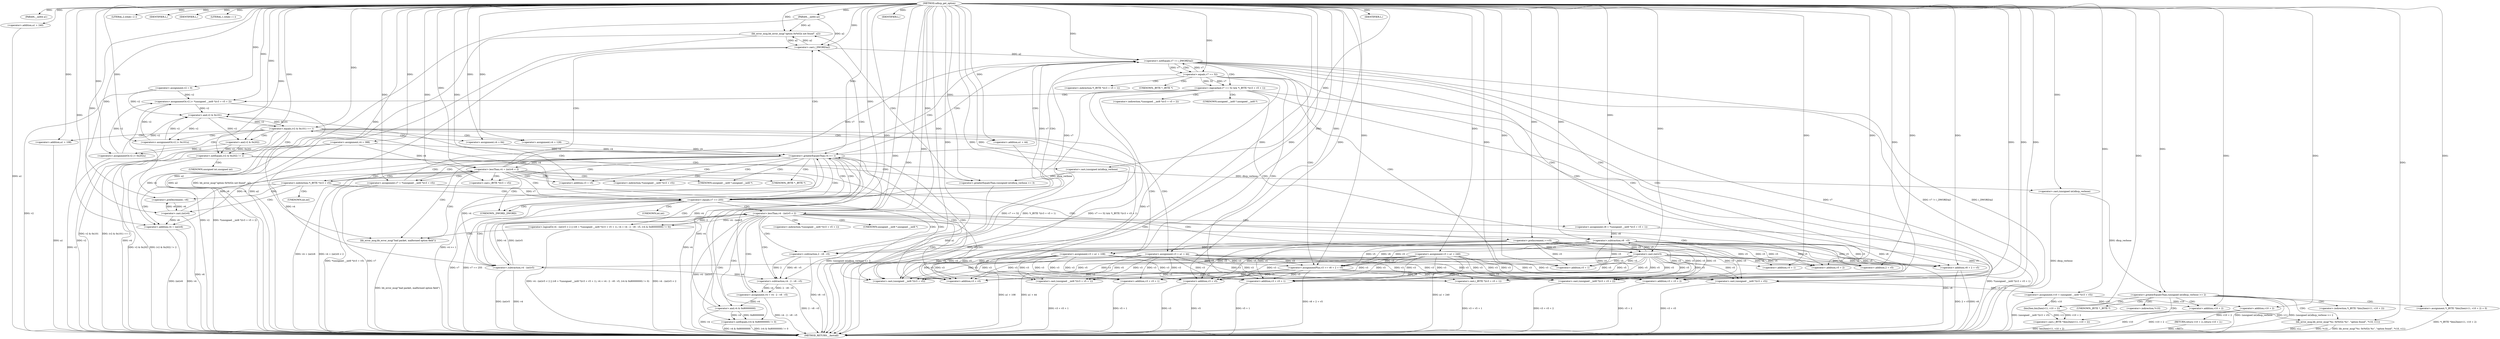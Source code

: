 digraph udhcp_get_option {  
"1000110" [label = "(METHOD,udhcp_get_option)" ]
"1000344" [label = "(METHOD_RETURN,__fastcall)" ]
"1000111" [label = "(PARAM,__int64 a1)" ]
"1000112" [label = "(PARAM,__int64 a2)" ]
"1000123" [label = "(<operator>.assignment,v2 = 0)" ]
"1000126" [label = "(<operator>.assignment,v3 = a1 + 240)" ]
"1000128" [label = "(<operator>.addition,a1 + 240)" ]
"1000131" [label = "(<operator>.assignment,v4 = 388)" ]
"1000135" [label = "(LITERAL,2,while ( 2 ))" ]
"1000137" [label = "(IDENTIFIER,L,)" ]
"1000138" [label = "(IDENTIFIER,L,)" ]
"1000140" [label = "(LITERAL,1,while ( 1 ))" ]
"1000142" [label = "(<operator>.assignment,v7 = *(unsigned __int8 *)(v3 + v5))" ]
"1000145" [label = "(<operator>.cast,(unsigned __int8 *)(v3 + v5))" ]
"1000147" [label = "(<operator>.addition,v3 + v5)" ]
"1000152" [label = "(<operator>.cast,(_BYTE *)(v3 + v5))" ]
"1000154" [label = "(<operator>.addition,v3 + v5)" ]
"1000158" [label = "(<operator>.preDecrement,--v6)" ]
"1000160" [label = "(<operator>.preIncrement,++v5)" ]
"1000163" [label = "(<operator>.lessThan,v4 + (int)v6 < 2)" ]
"1000164" [label = "(<operator>.addition,v4 + (int)v6)" ]
"1000166" [label = "(<operator>.cast,(int)v6)" ]
"1000172" [label = "(<operator>.equals,v7 == 255)" ]
"1000177" [label = "(<operator>.equals,(v2 & 0x101) == 1)" ]
"1000178" [label = "(<operator>.and,v2 & 0x101)" ]
"1000183" [label = "(<operators>.assignmentOr,v2 |= 0x101u)" ]
"1000186" [label = "(<operator>.assignment,v4 = 128)" ]
"1000189" [label = "(<operator>.assignment,v3 = a1 + 108)" ]
"1000191" [label = "(<operator>.addition,a1 + 108)" ]
"1000197" [label = "(<operator>.notEquals,(v2 & 0x202) != 2)" ]
"1000198" [label = "(<operator>.and,v2 & 0x202)" ]
"1000204" [label = "(<operator>.greaterEqualsThan,(unsigned int)dhcp_verbose >= 3)" ]
"1000205" [label = "(<operator>.cast,(unsigned int)dhcp_verbose)" ]
"1000209" [label = "(bb_error_msg,bb_error_msg(\"option 0x%02x not found\", a2))" ]
"1000212" [label = "(IDENTIFIER,L,)" ]
"1000213" [label = "(<operators>.assignmentOr,v2 |= 0x202u)" ]
"1000216" [label = "(<operator>.assignment,v4 = 64)" ]
"1000219" [label = "(<operator>.assignment,v3 = a1 + 44)" ]
"1000221" [label = "(<operator>.addition,a1 + 44)" ]
"1000226" [label = "(<operator>.logicalOr,v4 - (int)v5 < 2 || (v8 = *(unsigned __int8 *)(v3 + v5 + 1), v4 = v4 - 2 - v8 - v5, (v4 & 0x80000000) != 0))" ]
"1000227" [label = "(<operator>.lessThan,v4 - (int)v5 < 2)" ]
"1000228" [label = "(<operator>.subtraction,v4 - (int)v5)" ]
"1000230" [label = "(<operator>.cast,(int)v5)" ]
"1000235" [label = "(<operator>.assignment,v8 = *(unsigned __int8 *)(v3 + v5 + 1))" ]
"1000238" [label = "(<operator>.cast,(unsigned __int8 *)(v3 + v5 + 1))" ]
"1000240" [label = "(<operator>.addition,v3 + v5 + 1)" ]
"1000242" [label = "(<operator>.addition,v5 + 1)" ]
"1000246" [label = "(<operator>.assignment,v4 = v4 - 2 - v8 - v5)" ]
"1000248" [label = "(<operator>.subtraction,v4 - 2 - v8 - v5)" ]
"1000250" [label = "(<operator>.subtraction,2 - v8 - v5)" ]
"1000252" [label = "(<operator>.subtraction,v8 - v5)" ]
"1000255" [label = "(<operator>.notEquals,(v4 & 0x80000000) != 0)" ]
"1000256" [label = "(<operator>.and,v4 & 0x80000000)" ]
"1000262" [label = "(bb_error_msg,bb_error_msg(\"bad packet, malformed option field\"))" ]
"1000264" [label = "(IDENTIFIER,L,)" ]
"1000266" [label = "(<operator>.notEquals,v7 != (_DWORD)a2)" ]
"1000268" [label = "(<operator>.cast,(_DWORD)a2)" ]
"1000273" [label = "(<operator>.logicalAnd,v7 == 52 && *(_BYTE *)(v3 + v5 + 1))" ]
"1000274" [label = "(<operator>.equals,v7 == 52)" ]
"1000278" [label = "(<operator>.cast,(_BYTE *)(v3 + v5 + 1))" ]
"1000280" [label = "(<operator>.addition,v3 + v5 + 1)" ]
"1000282" [label = "(<operator>.addition,v5 + 1)" ]
"1000285" [label = "(<operators>.assignmentOr,v2 |= *(unsigned __int8 *)(v3 + v5 + 2))" ]
"1000288" [label = "(<operator>.cast,(unsigned __int8 *)(v3 + v5 + 2))" ]
"1000290" [label = "(<operator>.addition,v3 + v5 + 2)" ]
"1000292" [label = "(<operator>.addition,v5 + 2)" ]
"1000295" [label = "(<operator>.assignmentPlus,v3 += v8 + 2 + v5)" ]
"1000297" [label = "(<operator>.addition,v8 + 2 + v5)" ]
"1000299" [label = "(<operator>.addition,2 + v5)" ]
"1000304" [label = "(<operator>.greaterEqualsThan,v4 >= 1)" ]
"1000310" [label = "(<operator>.assignment,v10 = (unsigned __int8 *)(v3 + v5))" ]
"1000312" [label = "(<operator>.cast,(unsigned __int8 *)(v3 + v5))" ]
"1000314" [label = "(<operator>.addition,v3 + v5)" ]
"1000318" [label = "(<operator>.greaterEqualsThan,(unsigned int)dhcp_verbose >= 2)" ]
"1000319" [label = "(<operator>.cast,(unsigned int)dhcp_verbose)" ]
"1000324" [label = "(<operator>.assignment,*(_BYTE *)bin2hex(v11, v10 + 2) = 0)" ]
"1000326" [label = "(<operator>.cast,(_BYTE *)bin2hex(v11, v10 + 2))" ]
"1000328" [label = "(bin2hex,bin2hex(v11, v10 + 2))" ]
"1000330" [label = "(<operator>.addition,v10 + 2)" ]
"1000334" [label = "(bb_error_msg,bb_error_msg(\"%s: 0x%02x %s\", \"option found\", *v10, v11))" ]
"1000340" [label = "(RETURN,return v10 + 2;,return v10 + 2;)" ]
"1000341" [label = "(<operator>.addition,v10 + 2)" ]
"1000144" [label = "(<operator>.indirection,*(unsigned __int8 *)(v3 + v5))" ]
"1000146" [label = "(UNKNOWN,unsigned __int8 *,unsigned __int8 *)" ]
"1000151" [label = "(<operator>.indirection,*(_BYTE *)(v3 + v5))" ]
"1000153" [label = "(UNKNOWN,_BYTE *,_BYTE *)" ]
"1000167" [label = "(UNKNOWN,int,int)" ]
"1000206" [label = "(UNKNOWN,unsigned int,unsigned int)" ]
"1000231" [label = "(UNKNOWN,int,int)" ]
"1000237" [label = "(<operator>.indirection,*(unsigned __int8 *)(v3 + v5 + 1))" ]
"1000239" [label = "(UNKNOWN,unsigned __int8 *,unsigned __int8 *)" ]
"1000269" [label = "(UNKNOWN,_DWORD,_DWORD)" ]
"1000277" [label = "(<operator>.indirection,*(_BYTE *)(v3 + v5 + 1))" ]
"1000279" [label = "(UNKNOWN,_BYTE *,_BYTE *)" ]
"1000287" [label = "(<operator>.indirection,*(unsigned __int8 *)(v3 + v5 + 2))" ]
"1000289" [label = "(UNKNOWN,unsigned __int8 *,unsigned __int8 *)" ]
"1000325" [label = "(<operator>.indirection,*(_BYTE *)bin2hex(v11, v10 + 2))" ]
"1000327" [label = "(UNKNOWN,_BYTE *,_BYTE *)" ]
"1000337" [label = "(<operator>.indirection,*v10)" ]
  "1000340" -> "1000344"  [ label = "DDG: <RET>"] 
  "1000163" -> "1000344"  [ label = "DDG: v4 + (int)v6"] 
  "1000163" -> "1000344"  [ label = "DDG: v4 + (int)v6 < 2"] 
  "1000213" -> "1000344"  [ label = "DDG: v2"] 
  "1000290" -> "1000344"  [ label = "DDG: v5 + 2"] 
  "1000304" -> "1000344"  [ label = "DDG: v4 >= 1"] 
  "1000142" -> "1000344"  [ label = "DDG: *(unsigned __int8 *)(v3 + v5)"] 
  "1000266" -> "1000344"  [ label = "DDG: v7"] 
  "1000142" -> "1000344"  [ label = "DDG: v7"] 
  "1000341" -> "1000344"  [ label = "DDG: v10"] 
  "1000314" -> "1000344"  [ label = "DDG: v5"] 
  "1000126" -> "1000344"  [ label = "DDG: a1 + 240"] 
  "1000189" -> "1000344"  [ label = "DDG: a1 + 108"] 
  "1000324" -> "1000344"  [ label = "DDG: *(_BYTE *)bin2hex(v11, v10 + 2)"] 
  "1000164" -> "1000344"  [ label = "DDG: (int)v6"] 
  "1000318" -> "1000344"  [ label = "DDG: (unsigned int)dhcp_verbose"] 
  "1000319" -> "1000344"  [ label = "DDG: dhcp_verbose"] 
  "1000123" -> "1000344"  [ label = "DDG: v2"] 
  "1000334" -> "1000344"  [ label = "DDG: *v10"] 
  "1000183" -> "1000344"  [ label = "DDG: v2"] 
  "1000177" -> "1000344"  [ label = "DDG: v2 & 0x101"] 
  "1000334" -> "1000344"  [ label = "DDG: bb_error_msg(\"%s: 0x%02x %s\", \"option found\", *v10, v11)"] 
  "1000228" -> "1000344"  [ label = "DDG: (int)v5"] 
  "1000209" -> "1000344"  [ label = "DDG: a2"] 
  "1000228" -> "1000344"  [ label = "DDG: v4"] 
  "1000288" -> "1000344"  [ label = "DDG: v3 + v5 + 2"] 
  "1000219" -> "1000344"  [ label = "DDG: a1 + 44"] 
  "1000255" -> "1000344"  [ label = "DDG: v4 & 0x80000000"] 
  "1000273" -> "1000344"  [ label = "DDG: v7 == 52"] 
  "1000297" -> "1000344"  [ label = "DDG: v8"] 
  "1000268" -> "1000344"  [ label = "DDG: a2"] 
  "1000266" -> "1000344"  [ label = "DDG: v7 != (_DWORD)a2"] 
  "1000226" -> "1000344"  [ label = "DDG: v4 - (int)v5 < 2"] 
  "1000226" -> "1000344"  [ label = "DDG: v4 - (int)v5 < 2 || (v8 = *(unsigned __int8 *)(v3 + v5 + 1), v4 = v4 - 2 - v8 - v5, (v4 & 0x80000000) != 0)"] 
  "1000341" -> "1000344"  [ label = "DDG: v10 + 2"] 
  "1000248" -> "1000344"  [ label = "DDG: 2 - v8 - v5"] 
  "1000266" -> "1000344"  [ label = "DDG: (_DWORD)a2"] 
  "1000204" -> "1000344"  [ label = "DDG: (unsigned int)dhcp_verbose >= 3"] 
  "1000252" -> "1000344"  [ label = "DDG: v8"] 
  "1000280" -> "1000344"  [ label = "DDG: v5 + 1"] 
  "1000235" -> "1000344"  [ label = "DDG: *(unsigned __int8 *)(v3 + v5 + 1)"] 
  "1000273" -> "1000344"  [ label = "DDG: *(_BYTE *)(v3 + v5 + 1)"] 
  "1000255" -> "1000344"  [ label = "DDG: (v4 & 0x80000000) != 0"] 
  "1000221" -> "1000344"  [ label = "DDG: a1"] 
  "1000312" -> "1000344"  [ label = "DDG: v3 + v5"] 
  "1000274" -> "1000344"  [ label = "DDG: v7"] 
  "1000246" -> "1000344"  [ label = "DDG: v4 - 2 - v8 - v5"] 
  "1000250" -> "1000344"  [ label = "DDG: v8 - v5"] 
  "1000285" -> "1000344"  [ label = "DDG: v2"] 
  "1000285" -> "1000344"  [ label = "DDG: *(unsigned __int8 *)(v3 + v5 + 2)"] 
  "1000197" -> "1000344"  [ label = "DDG: v2 & 0x202"] 
  "1000256" -> "1000344"  [ label = "DDG: v4"] 
  "1000209" -> "1000344"  [ label = "DDG: bb_error_msg(\"option 0x%02x not found\", a2)"] 
  "1000314" -> "1000344"  [ label = "DDG: v3"] 
  "1000191" -> "1000344"  [ label = "DDG: a1"] 
  "1000278" -> "1000344"  [ label = "DDG: v3 + v5 + 1"] 
  "1000326" -> "1000344"  [ label = "DDG: bin2hex(v11, v10 + 2)"] 
  "1000227" -> "1000344"  [ label = "DDG: v4 - (int)v5"] 
  "1000273" -> "1000344"  [ label = "DDG: v7 == 52 && *(_BYTE *)(v3 + v5 + 1)"] 
  "1000177" -> "1000344"  [ label = "DDG: (v2 & 0x101) == 1"] 
  "1000240" -> "1000344"  [ label = "DDG: v5 + 1"] 
  "1000297" -> "1000344"  [ label = "DDG: 2 + v5"] 
  "1000334" -> "1000344"  [ label = "DDG: v11"] 
  "1000128" -> "1000344"  [ label = "DDG: a1"] 
  "1000112" -> "1000344"  [ label = "DDG: a2"] 
  "1000304" -> "1000344"  [ label = "DDG: v4"] 
  "1000172" -> "1000344"  [ label = "DDG: v7"] 
  "1000318" -> "1000344"  [ label = "DDG: (unsigned int)dhcp_verbose >= 2"] 
  "1000262" -> "1000344"  [ label = "DDG: bb_error_msg(\"bad packet, malformed option field\")"] 
  "1000172" -> "1000344"  [ label = "DDG: v7 == 255"] 
  "1000197" -> "1000344"  [ label = "DDG: (v2 & 0x202) != 2"] 
  "1000295" -> "1000344"  [ label = "DDG: v8 + 2 + v5"] 
  "1000238" -> "1000344"  [ label = "DDG: v3 + v5 + 1"] 
  "1000310" -> "1000344"  [ label = "DDG: (unsigned __int8 *)(v3 + v5)"] 
  "1000166" -> "1000344"  [ label = "DDG: v6"] 
  "1000164" -> "1000344"  [ label = "DDG: v4"] 
  "1000131" -> "1000344"  [ label = "DDG: v4"] 
  "1000110" -> "1000111"  [ label = "DDG: "] 
  "1000110" -> "1000112"  [ label = "DDG: "] 
  "1000110" -> "1000123"  [ label = "DDG: "] 
  "1000110" -> "1000126"  [ label = "DDG: "] 
  "1000110" -> "1000128"  [ label = "DDG: "] 
  "1000110" -> "1000131"  [ label = "DDG: "] 
  "1000110" -> "1000135"  [ label = "DDG: "] 
  "1000110" -> "1000137"  [ label = "DDG: "] 
  "1000110" -> "1000138"  [ label = "DDG: "] 
  "1000110" -> "1000140"  [ label = "DDG: "] 
  "1000110" -> "1000142"  [ label = "DDG: "] 
  "1000126" -> "1000145"  [ label = "DDG: v3"] 
  "1000189" -> "1000145"  [ label = "DDG: v3"] 
  "1000219" -> "1000145"  [ label = "DDG: v3"] 
  "1000295" -> "1000145"  [ label = "DDG: v3"] 
  "1000110" -> "1000145"  [ label = "DDG: "] 
  "1000160" -> "1000145"  [ label = "DDG: v5"] 
  "1000230" -> "1000145"  [ label = "DDG: v5"] 
  "1000252" -> "1000145"  [ label = "DDG: v5"] 
  "1000126" -> "1000147"  [ label = "DDG: v3"] 
  "1000189" -> "1000147"  [ label = "DDG: v3"] 
  "1000219" -> "1000147"  [ label = "DDG: v3"] 
  "1000295" -> "1000147"  [ label = "DDG: v3"] 
  "1000110" -> "1000147"  [ label = "DDG: "] 
  "1000160" -> "1000147"  [ label = "DDG: v5"] 
  "1000230" -> "1000147"  [ label = "DDG: v5"] 
  "1000252" -> "1000147"  [ label = "DDG: v5"] 
  "1000110" -> "1000152"  [ label = "DDG: "] 
  "1000110" -> "1000154"  [ label = "DDG: "] 
  "1000166" -> "1000158"  [ label = "DDG: v6"] 
  "1000110" -> "1000158"  [ label = "DDG: "] 
  "1000110" -> "1000160"  [ label = "DDG: "] 
  "1000304" -> "1000163"  [ label = "DDG: v4"] 
  "1000131" -> "1000163"  [ label = "DDG: v4"] 
  "1000110" -> "1000163"  [ label = "DDG: "] 
  "1000166" -> "1000163"  [ label = "DDG: v6"] 
  "1000304" -> "1000164"  [ label = "DDG: v4"] 
  "1000131" -> "1000164"  [ label = "DDG: v4"] 
  "1000110" -> "1000164"  [ label = "DDG: "] 
  "1000166" -> "1000164"  [ label = "DDG: v6"] 
  "1000158" -> "1000166"  [ label = "DDG: v6"] 
  "1000110" -> "1000166"  [ label = "DDG: "] 
  "1000142" -> "1000172"  [ label = "DDG: v7"] 
  "1000274" -> "1000172"  [ label = "DDG: v7"] 
  "1000110" -> "1000172"  [ label = "DDG: "] 
  "1000178" -> "1000177"  [ label = "DDG: v2"] 
  "1000178" -> "1000177"  [ label = "DDG: 0x101"] 
  "1000123" -> "1000178"  [ label = "DDG: v2"] 
  "1000183" -> "1000178"  [ label = "DDG: v2"] 
  "1000213" -> "1000178"  [ label = "DDG: v2"] 
  "1000285" -> "1000178"  [ label = "DDG: v2"] 
  "1000110" -> "1000178"  [ label = "DDG: "] 
  "1000110" -> "1000177"  [ label = "DDG: "] 
  "1000110" -> "1000183"  [ label = "DDG: "] 
  "1000178" -> "1000183"  [ label = "DDG: v2"] 
  "1000110" -> "1000186"  [ label = "DDG: "] 
  "1000110" -> "1000189"  [ label = "DDG: "] 
  "1000110" -> "1000191"  [ label = "DDG: "] 
  "1000198" -> "1000197"  [ label = "DDG: v2"] 
  "1000198" -> "1000197"  [ label = "DDG: 0x202"] 
  "1000178" -> "1000198"  [ label = "DDG: v2"] 
  "1000110" -> "1000198"  [ label = "DDG: "] 
  "1000110" -> "1000197"  [ label = "DDG: "] 
  "1000205" -> "1000204"  [ label = "DDG: dhcp_verbose"] 
  "1000110" -> "1000205"  [ label = "DDG: "] 
  "1000110" -> "1000204"  [ label = "DDG: "] 
  "1000110" -> "1000209"  [ label = "DDG: "] 
  "1000268" -> "1000209"  [ label = "DDG: a2"] 
  "1000112" -> "1000209"  [ label = "DDG: a2"] 
  "1000110" -> "1000212"  [ label = "DDG: "] 
  "1000110" -> "1000213"  [ label = "DDG: "] 
  "1000198" -> "1000213"  [ label = "DDG: v2"] 
  "1000110" -> "1000216"  [ label = "DDG: "] 
  "1000110" -> "1000219"  [ label = "DDG: "] 
  "1000110" -> "1000221"  [ label = "DDG: "] 
  "1000227" -> "1000226"  [ label = "DDG: v4 - (int)v5"] 
  "1000227" -> "1000226"  [ label = "DDG: 2"] 
  "1000228" -> "1000227"  [ label = "DDG: v4"] 
  "1000228" -> "1000227"  [ label = "DDG: (int)v5"] 
  "1000304" -> "1000228"  [ label = "DDG: v4"] 
  "1000131" -> "1000228"  [ label = "DDG: v4"] 
  "1000110" -> "1000228"  [ label = "DDG: "] 
  "1000230" -> "1000228"  [ label = "DDG: v5"] 
  "1000160" -> "1000230"  [ label = "DDG: v5"] 
  "1000110" -> "1000230"  [ label = "DDG: "] 
  "1000252" -> "1000230"  [ label = "DDG: v5"] 
  "1000110" -> "1000227"  [ label = "DDG: "] 
  "1000110" -> "1000235"  [ label = "DDG: "] 
  "1000126" -> "1000238"  [ label = "DDG: v3"] 
  "1000189" -> "1000238"  [ label = "DDG: v3"] 
  "1000219" -> "1000238"  [ label = "DDG: v3"] 
  "1000295" -> "1000238"  [ label = "DDG: v3"] 
  "1000110" -> "1000238"  [ label = "DDG: "] 
  "1000230" -> "1000238"  [ label = "DDG: v5"] 
  "1000126" -> "1000240"  [ label = "DDG: v3"] 
  "1000189" -> "1000240"  [ label = "DDG: v3"] 
  "1000219" -> "1000240"  [ label = "DDG: v3"] 
  "1000295" -> "1000240"  [ label = "DDG: v3"] 
  "1000110" -> "1000240"  [ label = "DDG: "] 
  "1000230" -> "1000240"  [ label = "DDG: v5"] 
  "1000230" -> "1000242"  [ label = "DDG: v5"] 
  "1000110" -> "1000242"  [ label = "DDG: "] 
  "1000248" -> "1000246"  [ label = "DDG: v4"] 
  "1000248" -> "1000246"  [ label = "DDG: 2 - v8 - v5"] 
  "1000110" -> "1000246"  [ label = "DDG: "] 
  "1000228" -> "1000248"  [ label = "DDG: v4"] 
  "1000110" -> "1000248"  [ label = "DDG: "] 
  "1000250" -> "1000248"  [ label = "DDG: 2"] 
  "1000250" -> "1000248"  [ label = "DDG: v8 - v5"] 
  "1000110" -> "1000250"  [ label = "DDG: "] 
  "1000252" -> "1000250"  [ label = "DDG: v8"] 
  "1000252" -> "1000250"  [ label = "DDG: v5"] 
  "1000235" -> "1000252"  [ label = "DDG: v8"] 
  "1000110" -> "1000252"  [ label = "DDG: "] 
  "1000230" -> "1000252"  [ label = "DDG: v5"] 
  "1000256" -> "1000255"  [ label = "DDG: v4"] 
  "1000256" -> "1000255"  [ label = "DDG: 0x80000000"] 
  "1000246" -> "1000256"  [ label = "DDG: v4"] 
  "1000110" -> "1000256"  [ label = "DDG: "] 
  "1000110" -> "1000255"  [ label = "DDG: "] 
  "1000110" -> "1000262"  [ label = "DDG: "] 
  "1000110" -> "1000264"  [ label = "DDG: "] 
  "1000142" -> "1000266"  [ label = "DDG: v7"] 
  "1000274" -> "1000266"  [ label = "DDG: v7"] 
  "1000172" -> "1000266"  [ label = "DDG: v7"] 
  "1000110" -> "1000266"  [ label = "DDG: "] 
  "1000268" -> "1000266"  [ label = "DDG: a2"] 
  "1000209" -> "1000268"  [ label = "DDG: a2"] 
  "1000112" -> "1000268"  [ label = "DDG: a2"] 
  "1000110" -> "1000268"  [ label = "DDG: "] 
  "1000274" -> "1000273"  [ label = "DDG: v7"] 
  "1000274" -> "1000273"  [ label = "DDG: 52"] 
  "1000266" -> "1000274"  [ label = "DDG: v7"] 
  "1000110" -> "1000274"  [ label = "DDG: "] 
  "1000126" -> "1000278"  [ label = "DDG: v3"] 
  "1000189" -> "1000278"  [ label = "DDG: v3"] 
  "1000219" -> "1000278"  [ label = "DDG: v3"] 
  "1000295" -> "1000278"  [ label = "DDG: v3"] 
  "1000110" -> "1000278"  [ label = "DDG: "] 
  "1000160" -> "1000278"  [ label = "DDG: v5"] 
  "1000230" -> "1000278"  [ label = "DDG: v5"] 
  "1000252" -> "1000278"  [ label = "DDG: v5"] 
  "1000126" -> "1000280"  [ label = "DDG: v3"] 
  "1000189" -> "1000280"  [ label = "DDG: v3"] 
  "1000219" -> "1000280"  [ label = "DDG: v3"] 
  "1000295" -> "1000280"  [ label = "DDG: v3"] 
  "1000110" -> "1000280"  [ label = "DDG: "] 
  "1000160" -> "1000280"  [ label = "DDG: v5"] 
  "1000230" -> "1000280"  [ label = "DDG: v5"] 
  "1000252" -> "1000280"  [ label = "DDG: v5"] 
  "1000160" -> "1000282"  [ label = "DDG: v5"] 
  "1000230" -> "1000282"  [ label = "DDG: v5"] 
  "1000252" -> "1000282"  [ label = "DDG: v5"] 
  "1000110" -> "1000282"  [ label = "DDG: "] 
  "1000123" -> "1000285"  [ label = "DDG: v2"] 
  "1000183" -> "1000285"  [ label = "DDG: v2"] 
  "1000213" -> "1000285"  [ label = "DDG: v2"] 
  "1000110" -> "1000285"  [ label = "DDG: "] 
  "1000126" -> "1000288"  [ label = "DDG: v3"] 
  "1000189" -> "1000288"  [ label = "DDG: v3"] 
  "1000219" -> "1000288"  [ label = "DDG: v3"] 
  "1000295" -> "1000288"  [ label = "DDG: v3"] 
  "1000110" -> "1000288"  [ label = "DDG: "] 
  "1000160" -> "1000288"  [ label = "DDG: v5"] 
  "1000230" -> "1000288"  [ label = "DDG: v5"] 
  "1000252" -> "1000288"  [ label = "DDG: v5"] 
  "1000126" -> "1000290"  [ label = "DDG: v3"] 
  "1000189" -> "1000290"  [ label = "DDG: v3"] 
  "1000219" -> "1000290"  [ label = "DDG: v3"] 
  "1000295" -> "1000290"  [ label = "DDG: v3"] 
  "1000110" -> "1000290"  [ label = "DDG: "] 
  "1000160" -> "1000290"  [ label = "DDG: v5"] 
  "1000230" -> "1000290"  [ label = "DDG: v5"] 
  "1000252" -> "1000290"  [ label = "DDG: v5"] 
  "1000160" -> "1000292"  [ label = "DDG: v5"] 
  "1000230" -> "1000292"  [ label = "DDG: v5"] 
  "1000252" -> "1000292"  [ label = "DDG: v5"] 
  "1000110" -> "1000292"  [ label = "DDG: "] 
  "1000252" -> "1000295"  [ label = "DDG: v8"] 
  "1000110" -> "1000295"  [ label = "DDG: "] 
  "1000160" -> "1000295"  [ label = "DDG: v5"] 
  "1000230" -> "1000295"  [ label = "DDG: v5"] 
  "1000252" -> "1000295"  [ label = "DDG: v5"] 
  "1000126" -> "1000295"  [ label = "DDG: v3"] 
  "1000189" -> "1000295"  [ label = "DDG: v3"] 
  "1000219" -> "1000295"  [ label = "DDG: v3"] 
  "1000252" -> "1000297"  [ label = "DDG: v8"] 
  "1000110" -> "1000297"  [ label = "DDG: "] 
  "1000160" -> "1000297"  [ label = "DDG: v5"] 
  "1000230" -> "1000297"  [ label = "DDG: v5"] 
  "1000252" -> "1000297"  [ label = "DDG: v5"] 
  "1000110" -> "1000299"  [ label = "DDG: "] 
  "1000160" -> "1000299"  [ label = "DDG: v5"] 
  "1000230" -> "1000299"  [ label = "DDG: v5"] 
  "1000252" -> "1000299"  [ label = "DDG: v5"] 
  "1000216" -> "1000304"  [ label = "DDG: v4"] 
  "1000228" -> "1000304"  [ label = "DDG: v4"] 
  "1000256" -> "1000304"  [ label = "DDG: v4"] 
  "1000186" -> "1000304"  [ label = "DDG: v4"] 
  "1000110" -> "1000304"  [ label = "DDG: "] 
  "1000131" -> "1000304"  [ label = "DDG: v4"] 
  "1000312" -> "1000310"  [ label = "DDG: v3 + v5"] 
  "1000110" -> "1000310"  [ label = "DDG: "] 
  "1000126" -> "1000312"  [ label = "DDG: v3"] 
  "1000189" -> "1000312"  [ label = "DDG: v3"] 
  "1000219" -> "1000312"  [ label = "DDG: v3"] 
  "1000295" -> "1000312"  [ label = "DDG: v3"] 
  "1000110" -> "1000312"  [ label = "DDG: "] 
  "1000160" -> "1000312"  [ label = "DDG: v5"] 
  "1000230" -> "1000312"  [ label = "DDG: v5"] 
  "1000252" -> "1000312"  [ label = "DDG: v5"] 
  "1000126" -> "1000314"  [ label = "DDG: v3"] 
  "1000189" -> "1000314"  [ label = "DDG: v3"] 
  "1000219" -> "1000314"  [ label = "DDG: v3"] 
  "1000295" -> "1000314"  [ label = "DDG: v3"] 
  "1000110" -> "1000314"  [ label = "DDG: "] 
  "1000160" -> "1000314"  [ label = "DDG: v5"] 
  "1000230" -> "1000314"  [ label = "DDG: v5"] 
  "1000252" -> "1000314"  [ label = "DDG: v5"] 
  "1000319" -> "1000318"  [ label = "DDG: dhcp_verbose"] 
  "1000205" -> "1000319"  [ label = "DDG: dhcp_verbose"] 
  "1000110" -> "1000319"  [ label = "DDG: "] 
  "1000110" -> "1000318"  [ label = "DDG: "] 
  "1000110" -> "1000324"  [ label = "DDG: "] 
  "1000328" -> "1000326"  [ label = "DDG: v11"] 
  "1000328" -> "1000326"  [ label = "DDG: v10 + 2"] 
  "1000110" -> "1000328"  [ label = "DDG: "] 
  "1000310" -> "1000328"  [ label = "DDG: v10"] 
  "1000310" -> "1000330"  [ label = "DDG: v10"] 
  "1000110" -> "1000330"  [ label = "DDG: "] 
  "1000110" -> "1000334"  [ label = "DDG: "] 
  "1000328" -> "1000334"  [ label = "DDG: v11"] 
  "1000341" -> "1000340"  [ label = "DDG: v10 + 2"] 
  "1000310" -> "1000341"  [ label = "DDG: v10"] 
  "1000110" -> "1000341"  [ label = "DDG: "] 
  "1000151" -> "1000167"  [ label = "CDG: "] 
  "1000151" -> "1000166"  [ label = "CDG: "] 
  "1000151" -> "1000164"  [ label = "CDG: "] 
  "1000151" -> "1000163"  [ label = "CDG: "] 
  "1000151" -> "1000160"  [ label = "CDG: "] 
  "1000151" -> "1000158"  [ label = "CDG: "] 
  "1000151" -> "1000172"  [ label = "CDG: "] 
  "1000163" -> "1000269"  [ label = "CDG: "] 
  "1000163" -> "1000268"  [ label = "CDG: "] 
  "1000163" -> "1000266"  [ label = "CDG: "] 
  "1000163" -> "1000262"  [ label = "CDG: "] 
  "1000163" -> "1000172"  [ label = "CDG: "] 
  "1000163" -> "1000144"  [ label = "CDG: "] 
  "1000163" -> "1000142"  [ label = "CDG: "] 
  "1000163" -> "1000154"  [ label = "CDG: "] 
  "1000163" -> "1000153"  [ label = "CDG: "] 
  "1000163" -> "1000152"  [ label = "CDG: "] 
  "1000163" -> "1000151"  [ label = "CDG: "] 
  "1000163" -> "1000147"  [ label = "CDG: "] 
  "1000163" -> "1000146"  [ label = "CDG: "] 
  "1000163" -> "1000145"  [ label = "CDG: "] 
  "1000172" -> "1000178"  [ label = "CDG: "] 
  "1000172" -> "1000177"  [ label = "CDG: "] 
  "1000172" -> "1000231"  [ label = "CDG: "] 
  "1000172" -> "1000230"  [ label = "CDG: "] 
  "1000172" -> "1000228"  [ label = "CDG: "] 
  "1000172" -> "1000227"  [ label = "CDG: "] 
  "1000172" -> "1000226"  [ label = "CDG: "] 
  "1000172" -> "1000269"  [ label = "CDG: "] 
  "1000172" -> "1000268"  [ label = "CDG: "] 
  "1000172" -> "1000266"  [ label = "CDG: "] 
  "1000172" -> "1000304"  [ label = "CDG: "] 
  "1000177" -> "1000191"  [ label = "CDG: "] 
  "1000177" -> "1000189"  [ label = "CDG: "] 
  "1000177" -> "1000186"  [ label = "CDG: "] 
  "1000177" -> "1000183"  [ label = "CDG: "] 
  "1000177" -> "1000198"  [ label = "CDG: "] 
  "1000177" -> "1000197"  [ label = "CDG: "] 
  "1000177" -> "1000221"  [ label = "CDG: "] 
  "1000177" -> "1000219"  [ label = "CDG: "] 
  "1000177" -> "1000216"  [ label = "CDG: "] 
  "1000177" -> "1000213"  [ label = "CDG: "] 
  "1000197" -> "1000206"  [ label = "CDG: "] 
  "1000197" -> "1000205"  [ label = "CDG: "] 
  "1000197" -> "1000204"  [ label = "CDG: "] 
  "1000204" -> "1000209"  [ label = "CDG: "] 
  "1000226" -> "1000262"  [ label = "CDG: "] 
  "1000227" -> "1000240"  [ label = "CDG: "] 
  "1000227" -> "1000239"  [ label = "CDG: "] 
  "1000227" -> "1000238"  [ label = "CDG: "] 
  "1000227" -> "1000237"  [ label = "CDG: "] 
  "1000227" -> "1000235"  [ label = "CDG: "] 
  "1000227" -> "1000256"  [ label = "CDG: "] 
  "1000227" -> "1000255"  [ label = "CDG: "] 
  "1000227" -> "1000252"  [ label = "CDG: "] 
  "1000227" -> "1000250"  [ label = "CDG: "] 
  "1000227" -> "1000248"  [ label = "CDG: "] 
  "1000227" -> "1000246"  [ label = "CDG: "] 
  "1000227" -> "1000242"  [ label = "CDG: "] 
  "1000266" -> "1000274"  [ label = "CDG: "] 
  "1000266" -> "1000273"  [ label = "CDG: "] 
  "1000266" -> "1000304"  [ label = "CDG: "] 
  "1000266" -> "1000299"  [ label = "CDG: "] 
  "1000266" -> "1000297"  [ label = "CDG: "] 
  "1000266" -> "1000295"  [ label = "CDG: "] 
  "1000273" -> "1000288"  [ label = "CDG: "] 
  "1000273" -> "1000287"  [ label = "CDG: "] 
  "1000273" -> "1000285"  [ label = "CDG: "] 
  "1000273" -> "1000292"  [ label = "CDG: "] 
  "1000273" -> "1000290"  [ label = "CDG: "] 
  "1000273" -> "1000289"  [ label = "CDG: "] 
  "1000274" -> "1000282"  [ label = "CDG: "] 
  "1000274" -> "1000280"  [ label = "CDG: "] 
  "1000274" -> "1000279"  [ label = "CDG: "] 
  "1000274" -> "1000278"  [ label = "CDG: "] 
  "1000274" -> "1000277"  [ label = "CDG: "] 
  "1000304" -> "1000269"  [ label = "CDG: "] 
  "1000304" -> "1000268"  [ label = "CDG: "] 
  "1000304" -> "1000266"  [ label = "CDG: "] 
  "1000304" -> "1000262"  [ label = "CDG: "] 
  "1000304" -> "1000172"  [ label = "CDG: "] 
  "1000304" -> "1000144"  [ label = "CDG: "] 
  "1000304" -> "1000142"  [ label = "CDG: "] 
  "1000304" -> "1000154"  [ label = "CDG: "] 
  "1000304" -> "1000153"  [ label = "CDG: "] 
  "1000304" -> "1000152"  [ label = "CDG: "] 
  "1000304" -> "1000151"  [ label = "CDG: "] 
  "1000304" -> "1000147"  [ label = "CDG: "] 
  "1000304" -> "1000146"  [ label = "CDG: "] 
  "1000304" -> "1000145"  [ label = "CDG: "] 
  "1000318" -> "1000334"  [ label = "CDG: "] 
  "1000318" -> "1000330"  [ label = "CDG: "] 
  "1000318" -> "1000328"  [ label = "CDG: "] 
  "1000318" -> "1000327"  [ label = "CDG: "] 
  "1000318" -> "1000326"  [ label = "CDG: "] 
  "1000318" -> "1000325"  [ label = "CDG: "] 
  "1000318" -> "1000324"  [ label = "CDG: "] 
  "1000318" -> "1000337"  [ label = "CDG: "] 
}
